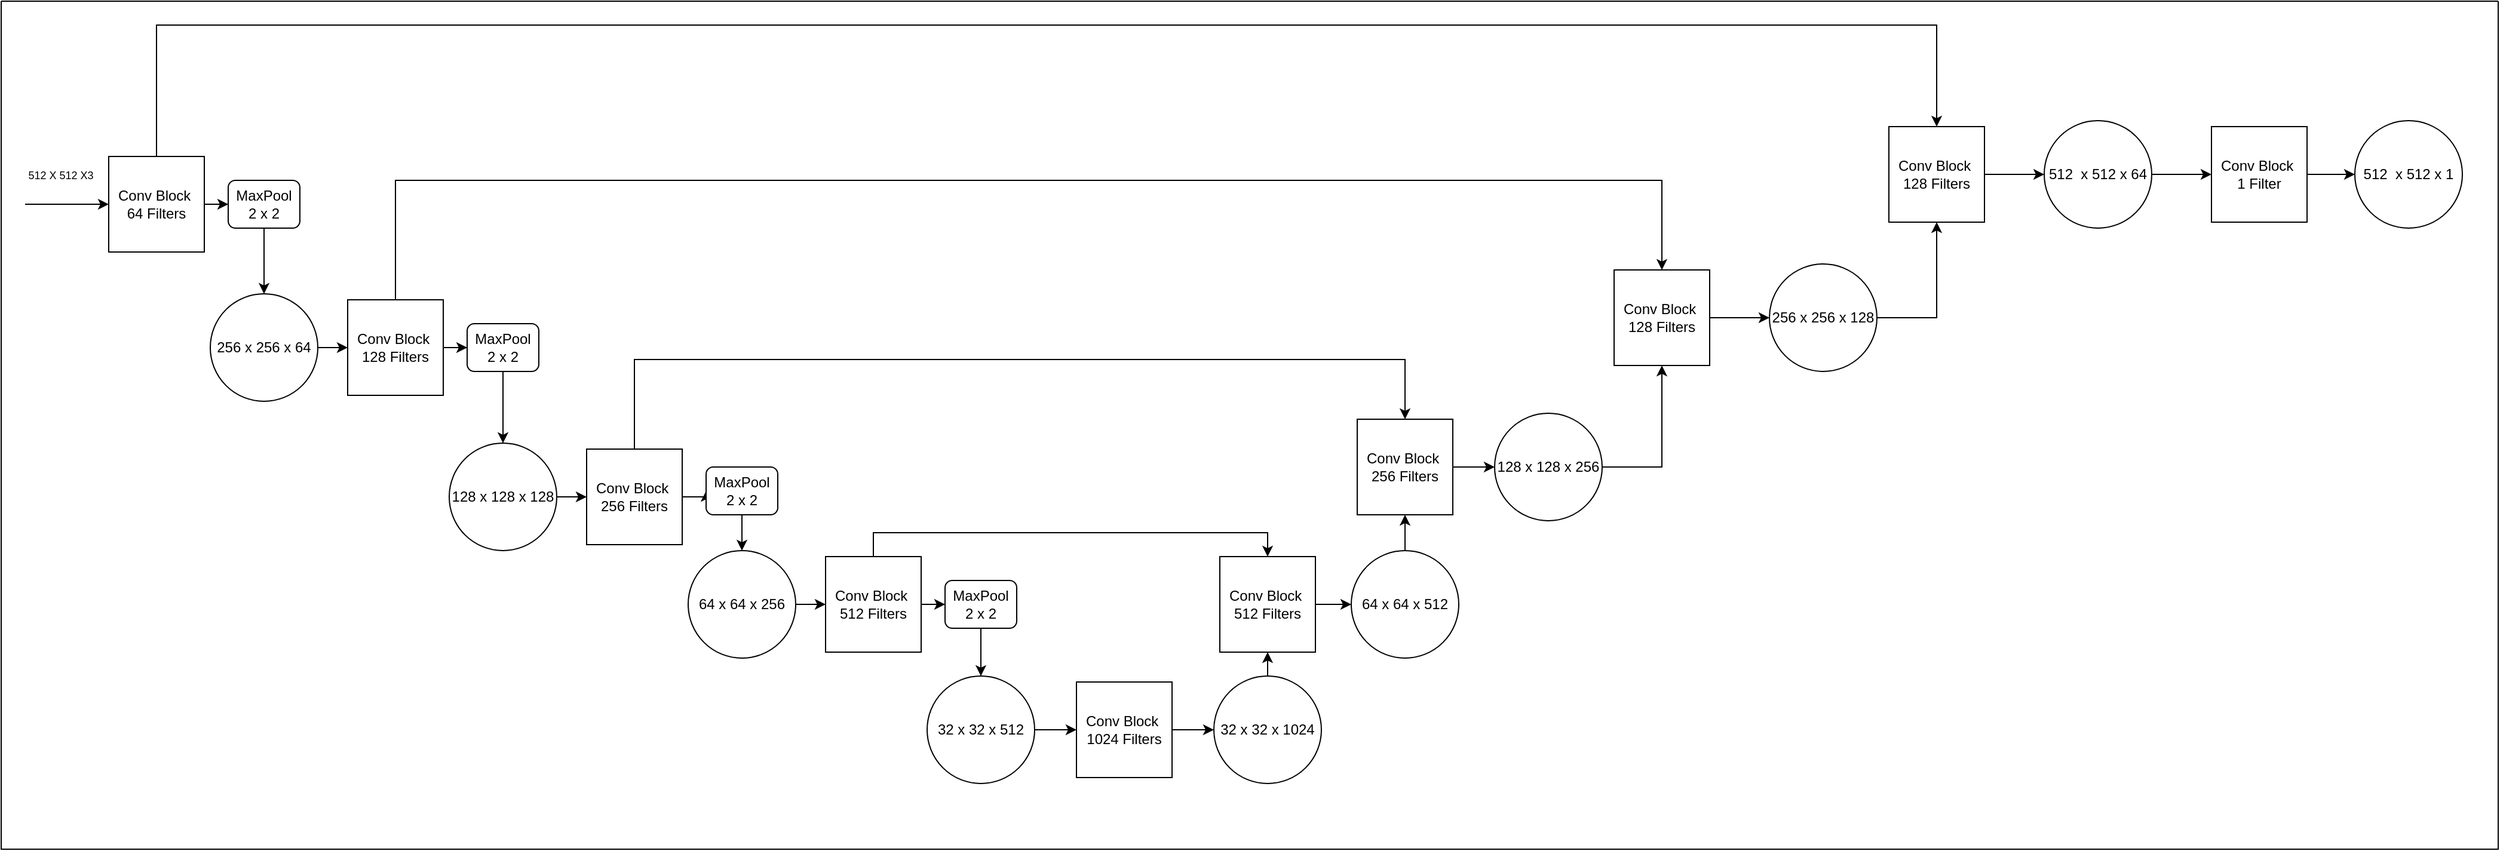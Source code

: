 <mxfile version="22.0.4" type="github">
  <diagram name="Page-1" id="bjl3F91NwaoNElNsMsF9">
    <mxGraphModel dx="2390" dy="1303" grid="1" gridSize="10" guides="1" tooltips="1" connect="1" arrows="1" fold="1" page="1" pageScale="1" pageWidth="850" pageHeight="1100" math="0" shadow="0">
      <root>
        <mxCell id="0" />
        <mxCell id="1" parent="0" />
        <mxCell id="mbXM2O0uEfWJZcRbGIIn-13" value="" style="edgeStyle=orthogonalEdgeStyle;rounded=0;orthogonalLoop=1;jettySize=auto;html=1;" edge="1" parent="1" source="mbXM2O0uEfWJZcRbGIIn-1" target="mbXM2O0uEfWJZcRbGIIn-6">
          <mxGeometry relative="1" as="geometry" />
        </mxCell>
        <mxCell id="mbXM2O0uEfWJZcRbGIIn-1" value="Conv Block&amp;nbsp;&lt;br&gt;64 Filters" style="whiteSpace=wrap;html=1;aspect=fixed;" vertex="1" parent="1">
          <mxGeometry x="110" y="130" width="80" height="80" as="geometry" />
        </mxCell>
        <mxCell id="mbXM2O0uEfWJZcRbGIIn-2" value="" style="endArrow=classic;html=1;rounded=0;entryX=0;entryY=0.5;entryDx=0;entryDy=0;" edge="1" parent="1" target="mbXM2O0uEfWJZcRbGIIn-1">
          <mxGeometry width="50" height="50" relative="1" as="geometry">
            <mxPoint x="40" y="170" as="sourcePoint" />
            <mxPoint x="70" y="170" as="targetPoint" />
          </mxGeometry>
        </mxCell>
        <mxCell id="mbXM2O0uEfWJZcRbGIIn-3" value="&lt;font style=&quot;font-size: 9px;&quot;&gt;512 X 512 X3&lt;/font&gt;" style="text;html=1;strokeColor=none;fillColor=none;align=center;verticalAlign=middle;whiteSpace=wrap;rounded=0;" vertex="1" parent="1">
          <mxGeometry x="40" y="130" width="60" height="30" as="geometry" />
        </mxCell>
        <mxCell id="mbXM2O0uEfWJZcRbGIIn-14" value="" style="edgeStyle=orthogonalEdgeStyle;rounded=0;orthogonalLoop=1;jettySize=auto;html=1;" edge="1" parent="1" source="mbXM2O0uEfWJZcRbGIIn-6" target="mbXM2O0uEfWJZcRbGIIn-11">
          <mxGeometry relative="1" as="geometry" />
        </mxCell>
        <mxCell id="mbXM2O0uEfWJZcRbGIIn-6" value="MaxPool&lt;br&gt;2 x 2&lt;br&gt;" style="rounded=1;whiteSpace=wrap;html=1;" vertex="1" parent="1">
          <mxGeometry x="210" y="150" width="60" height="40" as="geometry" />
        </mxCell>
        <mxCell id="mbXM2O0uEfWJZcRbGIIn-31" value="" style="edgeStyle=orthogonalEdgeStyle;rounded=0;orthogonalLoop=1;jettySize=auto;html=1;" edge="1" parent="1" source="mbXM2O0uEfWJZcRbGIIn-11" target="mbXM2O0uEfWJZcRbGIIn-23">
          <mxGeometry relative="1" as="geometry" />
        </mxCell>
        <mxCell id="mbXM2O0uEfWJZcRbGIIn-11" value="256 x 256 x 64" style="ellipse;whiteSpace=wrap;html=1;aspect=fixed;" vertex="1" parent="1">
          <mxGeometry x="195" y="245" width="90" height="90" as="geometry" />
        </mxCell>
        <mxCell id="mbXM2O0uEfWJZcRbGIIn-22" value="" style="edgeStyle=orthogonalEdgeStyle;rounded=0;orthogonalLoop=1;jettySize=auto;html=1;" edge="1" parent="1" source="mbXM2O0uEfWJZcRbGIIn-23" target="mbXM2O0uEfWJZcRbGIIn-27">
          <mxGeometry relative="1" as="geometry" />
        </mxCell>
        <mxCell id="mbXM2O0uEfWJZcRbGIIn-23" value="Conv Block&amp;nbsp;&lt;br&gt;128 Filters" style="whiteSpace=wrap;html=1;aspect=fixed;" vertex="1" parent="1">
          <mxGeometry x="310" y="250" width="80" height="80" as="geometry" />
        </mxCell>
        <mxCell id="mbXM2O0uEfWJZcRbGIIn-26" value="" style="edgeStyle=orthogonalEdgeStyle;rounded=0;orthogonalLoop=1;jettySize=auto;html=1;" edge="1" parent="1" source="mbXM2O0uEfWJZcRbGIIn-27" target="mbXM2O0uEfWJZcRbGIIn-28">
          <mxGeometry relative="1" as="geometry" />
        </mxCell>
        <mxCell id="mbXM2O0uEfWJZcRbGIIn-27" value="MaxPool&lt;br&gt;2 x 2&lt;br&gt;" style="rounded=1;whiteSpace=wrap;html=1;" vertex="1" parent="1">
          <mxGeometry x="410" y="270" width="60" height="40" as="geometry" />
        </mxCell>
        <mxCell id="mbXM2O0uEfWJZcRbGIIn-42" value="" style="edgeStyle=orthogonalEdgeStyle;rounded=0;orthogonalLoop=1;jettySize=auto;html=1;" edge="1" parent="1" source="mbXM2O0uEfWJZcRbGIIn-28" target="mbXM2O0uEfWJZcRbGIIn-38">
          <mxGeometry relative="1" as="geometry" />
        </mxCell>
        <mxCell id="mbXM2O0uEfWJZcRbGIIn-28" value="128 x 128 x 128" style="ellipse;whiteSpace=wrap;html=1;aspect=fixed;" vertex="1" parent="1">
          <mxGeometry x="395" y="370" width="90" height="90" as="geometry" />
        </mxCell>
        <mxCell id="mbXM2O0uEfWJZcRbGIIn-37" value="" style="edgeStyle=orthogonalEdgeStyle;rounded=0;orthogonalLoop=1;jettySize=auto;html=1;" edge="1" parent="1" source="mbXM2O0uEfWJZcRbGIIn-38" target="mbXM2O0uEfWJZcRbGIIn-40">
          <mxGeometry relative="1" as="geometry" />
        </mxCell>
        <mxCell id="mbXM2O0uEfWJZcRbGIIn-38" value="Conv Block&amp;nbsp;&lt;br&gt;256&amp;nbsp;Filters" style="whiteSpace=wrap;html=1;aspect=fixed;" vertex="1" parent="1">
          <mxGeometry x="510" y="375" width="80" height="80" as="geometry" />
        </mxCell>
        <mxCell id="mbXM2O0uEfWJZcRbGIIn-39" value="" style="edgeStyle=orthogonalEdgeStyle;rounded=0;orthogonalLoop=1;jettySize=auto;html=1;" edge="1" parent="1" source="mbXM2O0uEfWJZcRbGIIn-40" target="mbXM2O0uEfWJZcRbGIIn-41">
          <mxGeometry relative="1" as="geometry" />
        </mxCell>
        <mxCell id="mbXM2O0uEfWJZcRbGIIn-40" value="MaxPool&lt;br&gt;2 x 2&lt;br&gt;" style="rounded=1;whiteSpace=wrap;html=1;" vertex="1" parent="1">
          <mxGeometry x="610" y="390" width="60" height="40" as="geometry" />
        </mxCell>
        <mxCell id="mbXM2O0uEfWJZcRbGIIn-49" value="" style="edgeStyle=orthogonalEdgeStyle;rounded=0;orthogonalLoop=1;jettySize=auto;html=1;" edge="1" parent="1" source="mbXM2O0uEfWJZcRbGIIn-41" target="mbXM2O0uEfWJZcRbGIIn-44">
          <mxGeometry relative="1" as="geometry" />
        </mxCell>
        <mxCell id="mbXM2O0uEfWJZcRbGIIn-41" value="64 x 64 x 256" style="ellipse;whiteSpace=wrap;html=1;aspect=fixed;" vertex="1" parent="1">
          <mxGeometry x="595" y="460" width="90" height="90" as="geometry" />
        </mxCell>
        <mxCell id="mbXM2O0uEfWJZcRbGIIn-43" value="" style="edgeStyle=orthogonalEdgeStyle;rounded=0;orthogonalLoop=1;jettySize=auto;html=1;" edge="1" parent="1" source="mbXM2O0uEfWJZcRbGIIn-44" target="mbXM2O0uEfWJZcRbGIIn-46">
          <mxGeometry relative="1" as="geometry" />
        </mxCell>
        <mxCell id="mbXM2O0uEfWJZcRbGIIn-97" style="edgeStyle=orthogonalEdgeStyle;rounded=0;orthogonalLoop=1;jettySize=auto;html=1;entryX=0.5;entryY=0;entryDx=0;entryDy=0;" edge="1" parent="1" source="mbXM2O0uEfWJZcRbGIIn-44" target="mbXM2O0uEfWJZcRbGIIn-57">
          <mxGeometry relative="1" as="geometry">
            <mxPoint x="770" y="290" as="targetPoint" />
            <Array as="points">
              <mxPoint x="750" y="445" />
              <mxPoint x="1080" y="445" />
            </Array>
          </mxGeometry>
        </mxCell>
        <mxCell id="mbXM2O0uEfWJZcRbGIIn-44" value="Conv Block&amp;nbsp;&lt;br&gt;512 Filters" style="whiteSpace=wrap;html=1;aspect=fixed;" vertex="1" parent="1">
          <mxGeometry x="710" y="465" width="80" height="80" as="geometry" />
        </mxCell>
        <mxCell id="mbXM2O0uEfWJZcRbGIIn-45" value="" style="edgeStyle=orthogonalEdgeStyle;rounded=0;orthogonalLoop=1;jettySize=auto;html=1;" edge="1" parent="1" source="mbXM2O0uEfWJZcRbGIIn-46" target="mbXM2O0uEfWJZcRbGIIn-47">
          <mxGeometry relative="1" as="geometry" />
        </mxCell>
        <mxCell id="mbXM2O0uEfWJZcRbGIIn-46" value="MaxPool&lt;br&gt;2 x 2&lt;br&gt;" style="rounded=1;whiteSpace=wrap;html=1;" vertex="1" parent="1">
          <mxGeometry x="810" y="485" width="60" height="40" as="geometry" />
        </mxCell>
        <mxCell id="mbXM2O0uEfWJZcRbGIIn-55" value="" style="edgeStyle=orthogonalEdgeStyle;rounded=0;orthogonalLoop=1;jettySize=auto;html=1;" edge="1" parent="1" source="mbXM2O0uEfWJZcRbGIIn-47" target="mbXM2O0uEfWJZcRbGIIn-51">
          <mxGeometry relative="1" as="geometry" />
        </mxCell>
        <mxCell id="mbXM2O0uEfWJZcRbGIIn-47" value="32 x 32 x 512" style="ellipse;whiteSpace=wrap;html=1;aspect=fixed;" vertex="1" parent="1">
          <mxGeometry x="795" y="565" width="90" height="90" as="geometry" />
        </mxCell>
        <mxCell id="mbXM2O0uEfWJZcRbGIIn-91" value="" style="edgeStyle=orthogonalEdgeStyle;rounded=0;orthogonalLoop=1;jettySize=auto;html=1;" edge="1" parent="1" source="mbXM2O0uEfWJZcRbGIIn-51" target="mbXM2O0uEfWJZcRbGIIn-54">
          <mxGeometry relative="1" as="geometry" />
        </mxCell>
        <mxCell id="mbXM2O0uEfWJZcRbGIIn-51" value="Conv Block&amp;nbsp;&lt;br&gt;1024 Filters" style="whiteSpace=wrap;html=1;aspect=fixed;" vertex="1" parent="1">
          <mxGeometry x="920" y="570" width="80" height="80" as="geometry" />
        </mxCell>
        <mxCell id="mbXM2O0uEfWJZcRbGIIn-92" value="" style="edgeStyle=orthogonalEdgeStyle;rounded=0;orthogonalLoop=1;jettySize=auto;html=1;" edge="1" parent="1" source="mbXM2O0uEfWJZcRbGIIn-54" target="mbXM2O0uEfWJZcRbGIIn-57">
          <mxGeometry relative="1" as="geometry" />
        </mxCell>
        <mxCell id="mbXM2O0uEfWJZcRbGIIn-54" value="32 x 32 x 1024" style="ellipse;whiteSpace=wrap;html=1;aspect=fixed;" vertex="1" parent="1">
          <mxGeometry x="1035" y="565" width="90" height="90" as="geometry" />
        </mxCell>
        <mxCell id="mbXM2O0uEfWJZcRbGIIn-84" value="" style="edgeStyle=orthogonalEdgeStyle;rounded=0;orthogonalLoop=1;jettySize=auto;html=1;" edge="1" parent="1" source="mbXM2O0uEfWJZcRbGIIn-57" target="mbXM2O0uEfWJZcRbGIIn-60">
          <mxGeometry relative="1" as="geometry" />
        </mxCell>
        <mxCell id="mbXM2O0uEfWJZcRbGIIn-57" value="Conv Block&amp;nbsp;&lt;br&gt;512 Filters" style="whiteSpace=wrap;html=1;aspect=fixed;" vertex="1" parent="1">
          <mxGeometry x="1040" y="465" width="80" height="80" as="geometry" />
        </mxCell>
        <mxCell id="mbXM2O0uEfWJZcRbGIIn-68" value="" style="edgeStyle=orthogonalEdgeStyle;rounded=0;orthogonalLoop=1;jettySize=auto;html=1;" edge="1" parent="1" source="mbXM2O0uEfWJZcRbGIIn-60" target="mbXM2O0uEfWJZcRbGIIn-64">
          <mxGeometry relative="1" as="geometry" />
        </mxCell>
        <mxCell id="mbXM2O0uEfWJZcRbGIIn-60" value="64 x 64 x 512" style="ellipse;whiteSpace=wrap;html=1;aspect=fixed;" vertex="1" parent="1">
          <mxGeometry x="1150" y="460" width="90" height="90" as="geometry" />
        </mxCell>
        <mxCell id="mbXM2O0uEfWJZcRbGIIn-85" style="edgeStyle=orthogonalEdgeStyle;rounded=0;orthogonalLoop=1;jettySize=auto;html=1;entryX=0;entryY=0.5;entryDx=0;entryDy=0;" edge="1" parent="1" source="mbXM2O0uEfWJZcRbGIIn-64" target="mbXM2O0uEfWJZcRbGIIn-67">
          <mxGeometry relative="1" as="geometry" />
        </mxCell>
        <mxCell id="mbXM2O0uEfWJZcRbGIIn-64" value="Conv Block&amp;nbsp;&lt;br&gt;256 Filters" style="whiteSpace=wrap;html=1;aspect=fixed;" vertex="1" parent="1">
          <mxGeometry x="1155" y="350" width="80" height="80" as="geometry" />
        </mxCell>
        <mxCell id="mbXM2O0uEfWJZcRbGIIn-76" value="" style="edgeStyle=orthogonalEdgeStyle;rounded=0;orthogonalLoop=1;jettySize=auto;html=1;" edge="1" parent="1" source="mbXM2O0uEfWJZcRbGIIn-67" target="mbXM2O0uEfWJZcRbGIIn-71">
          <mxGeometry relative="1" as="geometry" />
        </mxCell>
        <mxCell id="mbXM2O0uEfWJZcRbGIIn-67" value="128 x 128 x 256" style="ellipse;whiteSpace=wrap;html=1;aspect=fixed;" vertex="1" parent="1">
          <mxGeometry x="1270" y="345" width="90" height="90" as="geometry" />
        </mxCell>
        <mxCell id="mbXM2O0uEfWJZcRbGIIn-86" value="" style="edgeStyle=orthogonalEdgeStyle;rounded=0;orthogonalLoop=1;jettySize=auto;html=1;" edge="1" parent="1" source="mbXM2O0uEfWJZcRbGIIn-71" target="mbXM2O0uEfWJZcRbGIIn-74">
          <mxGeometry relative="1" as="geometry" />
        </mxCell>
        <mxCell id="mbXM2O0uEfWJZcRbGIIn-71" value="Conv Block&amp;nbsp;&lt;br&gt;128 Filters" style="whiteSpace=wrap;html=1;aspect=fixed;" vertex="1" parent="1">
          <mxGeometry x="1370" y="225" width="80" height="80" as="geometry" />
        </mxCell>
        <mxCell id="mbXM2O0uEfWJZcRbGIIn-82" value="" style="edgeStyle=orthogonalEdgeStyle;rounded=0;orthogonalLoop=1;jettySize=auto;html=1;" edge="1" parent="1" source="mbXM2O0uEfWJZcRbGIIn-74" target="mbXM2O0uEfWJZcRbGIIn-78">
          <mxGeometry relative="1" as="geometry" />
        </mxCell>
        <mxCell id="mbXM2O0uEfWJZcRbGIIn-74" value="256 x 256 x 128" style="ellipse;whiteSpace=wrap;html=1;aspect=fixed;" vertex="1" parent="1">
          <mxGeometry x="1500" y="220" width="90" height="90" as="geometry" />
        </mxCell>
        <mxCell id="mbXM2O0uEfWJZcRbGIIn-87" value="" style="edgeStyle=orthogonalEdgeStyle;rounded=0;orthogonalLoop=1;jettySize=auto;html=1;" edge="1" parent="1" source="mbXM2O0uEfWJZcRbGIIn-78" target="mbXM2O0uEfWJZcRbGIIn-81">
          <mxGeometry relative="1" as="geometry" />
        </mxCell>
        <mxCell id="mbXM2O0uEfWJZcRbGIIn-78" value="Conv Block&amp;nbsp;&lt;br&gt;128 Filters" style="whiteSpace=wrap;html=1;aspect=fixed;" vertex="1" parent="1">
          <mxGeometry x="1600" y="105" width="80" height="80" as="geometry" />
        </mxCell>
        <mxCell id="mbXM2O0uEfWJZcRbGIIn-102" value="" style="edgeStyle=orthogonalEdgeStyle;rounded=0;orthogonalLoop=1;jettySize=auto;html=1;" edge="1" parent="1" source="mbXM2O0uEfWJZcRbGIIn-81" target="mbXM2O0uEfWJZcRbGIIn-101">
          <mxGeometry relative="1" as="geometry" />
        </mxCell>
        <mxCell id="mbXM2O0uEfWJZcRbGIIn-81" value="512&amp;nbsp; x 512 x 64" style="ellipse;whiteSpace=wrap;html=1;aspect=fixed;" vertex="1" parent="1">
          <mxGeometry x="1730" y="100" width="90" height="90" as="geometry" />
        </mxCell>
        <mxCell id="mbXM2O0uEfWJZcRbGIIn-98" style="edgeStyle=orthogonalEdgeStyle;rounded=0;orthogonalLoop=1;jettySize=auto;html=1;entryX=0.5;entryY=0;entryDx=0;entryDy=0;exitX=0.5;exitY=0;exitDx=0;exitDy=0;" edge="1" parent="1" source="mbXM2O0uEfWJZcRbGIIn-38" target="mbXM2O0uEfWJZcRbGIIn-64">
          <mxGeometry relative="1" as="geometry">
            <mxPoint x="1090" y="475" as="targetPoint" />
            <mxPoint x="760" y="475" as="sourcePoint" />
            <Array as="points">
              <mxPoint x="550" y="300" />
              <mxPoint x="1195" y="300" />
            </Array>
          </mxGeometry>
        </mxCell>
        <mxCell id="mbXM2O0uEfWJZcRbGIIn-99" style="edgeStyle=orthogonalEdgeStyle;rounded=0;orthogonalLoop=1;jettySize=auto;html=1;entryX=0.5;entryY=0;entryDx=0;entryDy=0;exitX=0.5;exitY=0;exitDx=0;exitDy=0;" edge="1" parent="1" source="mbXM2O0uEfWJZcRbGIIn-23" target="mbXM2O0uEfWJZcRbGIIn-71">
          <mxGeometry relative="1" as="geometry">
            <mxPoint x="1205" y="360" as="targetPoint" />
            <mxPoint x="560" y="385" as="sourcePoint" />
            <Array as="points">
              <mxPoint x="350" y="150" />
              <mxPoint x="1410" y="150" />
            </Array>
          </mxGeometry>
        </mxCell>
        <mxCell id="mbXM2O0uEfWJZcRbGIIn-100" style="edgeStyle=orthogonalEdgeStyle;rounded=0;orthogonalLoop=1;jettySize=auto;html=1;entryX=0.5;entryY=0;entryDx=0;entryDy=0;exitX=0.5;exitY=0;exitDx=0;exitDy=0;" edge="1" parent="1" source="mbXM2O0uEfWJZcRbGIIn-1" target="mbXM2O0uEfWJZcRbGIIn-78">
          <mxGeometry relative="1" as="geometry">
            <mxPoint x="1420" y="235" as="targetPoint" />
            <mxPoint x="360" y="260" as="sourcePoint" />
            <Array as="points">
              <mxPoint x="150" y="20" />
              <mxPoint x="1640" y="20" />
            </Array>
          </mxGeometry>
        </mxCell>
        <mxCell id="mbXM2O0uEfWJZcRbGIIn-104" value="" style="edgeStyle=orthogonalEdgeStyle;rounded=0;orthogonalLoop=1;jettySize=auto;html=1;" edge="1" parent="1" source="mbXM2O0uEfWJZcRbGIIn-101" target="mbXM2O0uEfWJZcRbGIIn-103">
          <mxGeometry relative="1" as="geometry" />
        </mxCell>
        <mxCell id="mbXM2O0uEfWJZcRbGIIn-101" value="Conv Block&amp;nbsp;&lt;br&gt;1 Filter" style="whiteSpace=wrap;html=1;aspect=fixed;" vertex="1" parent="1">
          <mxGeometry x="1870" y="105" width="80" height="80" as="geometry" />
        </mxCell>
        <mxCell id="mbXM2O0uEfWJZcRbGIIn-103" value="512&amp;nbsp; x 512 x 1" style="ellipse;whiteSpace=wrap;html=1;aspect=fixed;" vertex="1" parent="1">
          <mxGeometry x="1990" y="100" width="90" height="90" as="geometry" />
        </mxCell>
        <mxCell id="mbXM2O0uEfWJZcRbGIIn-105" value="" style="swimlane;startSize=0;" vertex="1" parent="1">
          <mxGeometry x="20" width="2090" height="710" as="geometry" />
        </mxCell>
      </root>
    </mxGraphModel>
  </diagram>
</mxfile>
